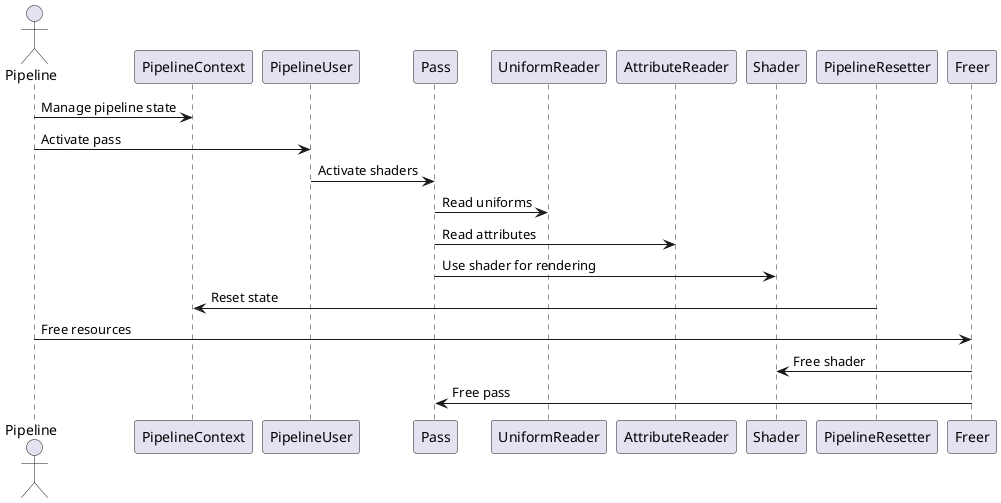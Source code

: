 @startuml
actor Pipeline

Pipeline -> PipelineContext : Manage pipeline state
Pipeline -> PipelineUser : Activate pass
PipelineUser -> Pass : Activate shaders
Pass -> UniformReader : Read uniforms
Pass -> AttributeReader : Read attributes
Pass -> Shader : Use shader for rendering

PipelineResetter -> PipelineContext : Reset state

Pipeline -> Freer : Free resources
Freer -> Shader : Free shader
Freer -> Pass : Free pass
@enduml
